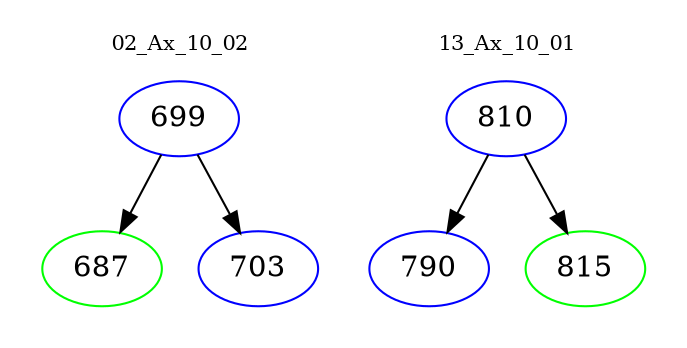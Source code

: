 digraph{
subgraph cluster_0 {
color = white
label = "02_Ax_10_02";
fontsize=10;
T0_699 [label="699", color="blue"]
T0_699 -> T0_687 [color="black"]
T0_687 [label="687", color="green"]
T0_699 -> T0_703 [color="black"]
T0_703 [label="703", color="blue"]
}
subgraph cluster_1 {
color = white
label = "13_Ax_10_01";
fontsize=10;
T1_810 [label="810", color="blue"]
T1_810 -> T1_790 [color="black"]
T1_790 [label="790", color="blue"]
T1_810 -> T1_815 [color="black"]
T1_815 [label="815", color="green"]
}
}
